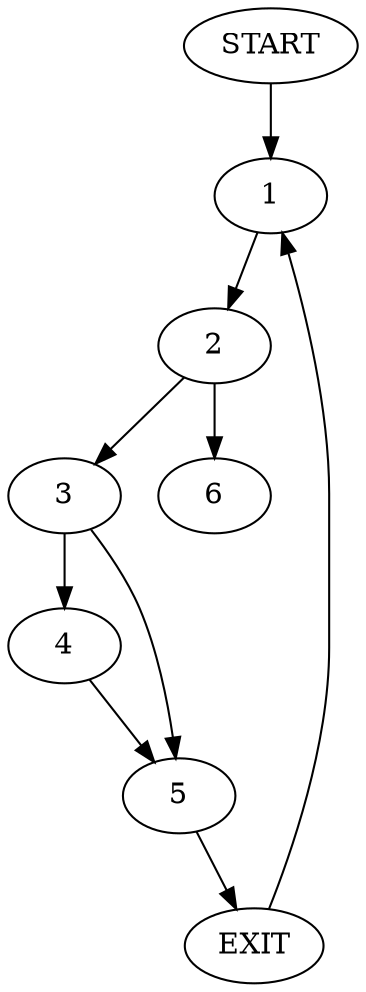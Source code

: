 digraph { 
0 [label="START"];
1;
2;
3;
4;
5;
6;
7[label="EXIT"];
0 -> 1;
1 -> 2;
2 -> 3;
2 -> 6;
3 -> 4;
3 -> 5;
4 -> 5;
5 -> 7;
7 -> 1;
}
